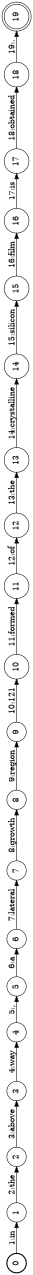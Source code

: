 digraph FST {
rankdir = LR;
size = "8.5,11";
label = "";
center = 1;
orientation = Landscape;
ranksep = "0.4";
nodesep = "0.25";
0 [label = "0", shape = circle, style = bold, fontsize = 14]
	0 -> 1 [label = "1:in", fontsize = 14];
1 [label = "1", shape = circle, style = solid, fontsize = 14]
	1 -> 2 [label = "2:the", fontsize = 14];
2 [label = "2", shape = circle, style = solid, fontsize = 14]
	2 -> 3 [label = "3:above", fontsize = 14];
3 [label = "3", shape = circle, style = solid, fontsize = 14]
	3 -> 4 [label = "4:way", fontsize = 14];
4 [label = "4", shape = circle, style = solid, fontsize = 14]
	4 -> 5 [label = "5:,", fontsize = 14];
5 [label = "5", shape = circle, style = solid, fontsize = 14]
	5 -> 6 [label = "6:a", fontsize = 14];
6 [label = "6", shape = circle, style = solid, fontsize = 14]
	6 -> 7 [label = "7:lateral", fontsize = 14];
7 [label = "7", shape = circle, style = solid, fontsize = 14]
	7 -> 8 [label = "8:growth", fontsize = 14];
8 [label = "8", shape = circle, style = solid, fontsize = 14]
	8 -> 9 [label = "9:region", fontsize = 14];
9 [label = "9", shape = circle, style = solid, fontsize = 14]
	9 -> 10 [label = "10:121", fontsize = 14];
10 [label = "10", shape = circle, style = solid, fontsize = 14]
	10 -> 11 [label = "11:formed", fontsize = 14];
11 [label = "11", shape = circle, style = solid, fontsize = 14]
	11 -> 12 [label = "12:of", fontsize = 14];
12 [label = "12", shape = circle, style = solid, fontsize = 14]
	12 -> 13 [label = "13:the", fontsize = 14];
13 [label = "13", shape = circle, style = solid, fontsize = 14]
	13 -> 14 [label = "14:crystalline", fontsize = 14];
14 [label = "14", shape = circle, style = solid, fontsize = 14]
	14 -> 15 [label = "15:silicon", fontsize = 14];
15 [label = "15", shape = circle, style = solid, fontsize = 14]
	15 -> 16 [label = "16:film", fontsize = 14];
16 [label = "16", shape = circle, style = solid, fontsize = 14]
	16 -> 17 [label = "17:is", fontsize = 14];
17 [label = "17", shape = circle, style = solid, fontsize = 14]
	17 -> 18 [label = "18:obtained", fontsize = 14];
18 [label = "18", shape = circle, style = solid, fontsize = 14]
	18 -> 19 [label = "19:.", fontsize = 14];
19 [label = "19", shape = doublecircle, style = solid, fontsize = 14]
}
